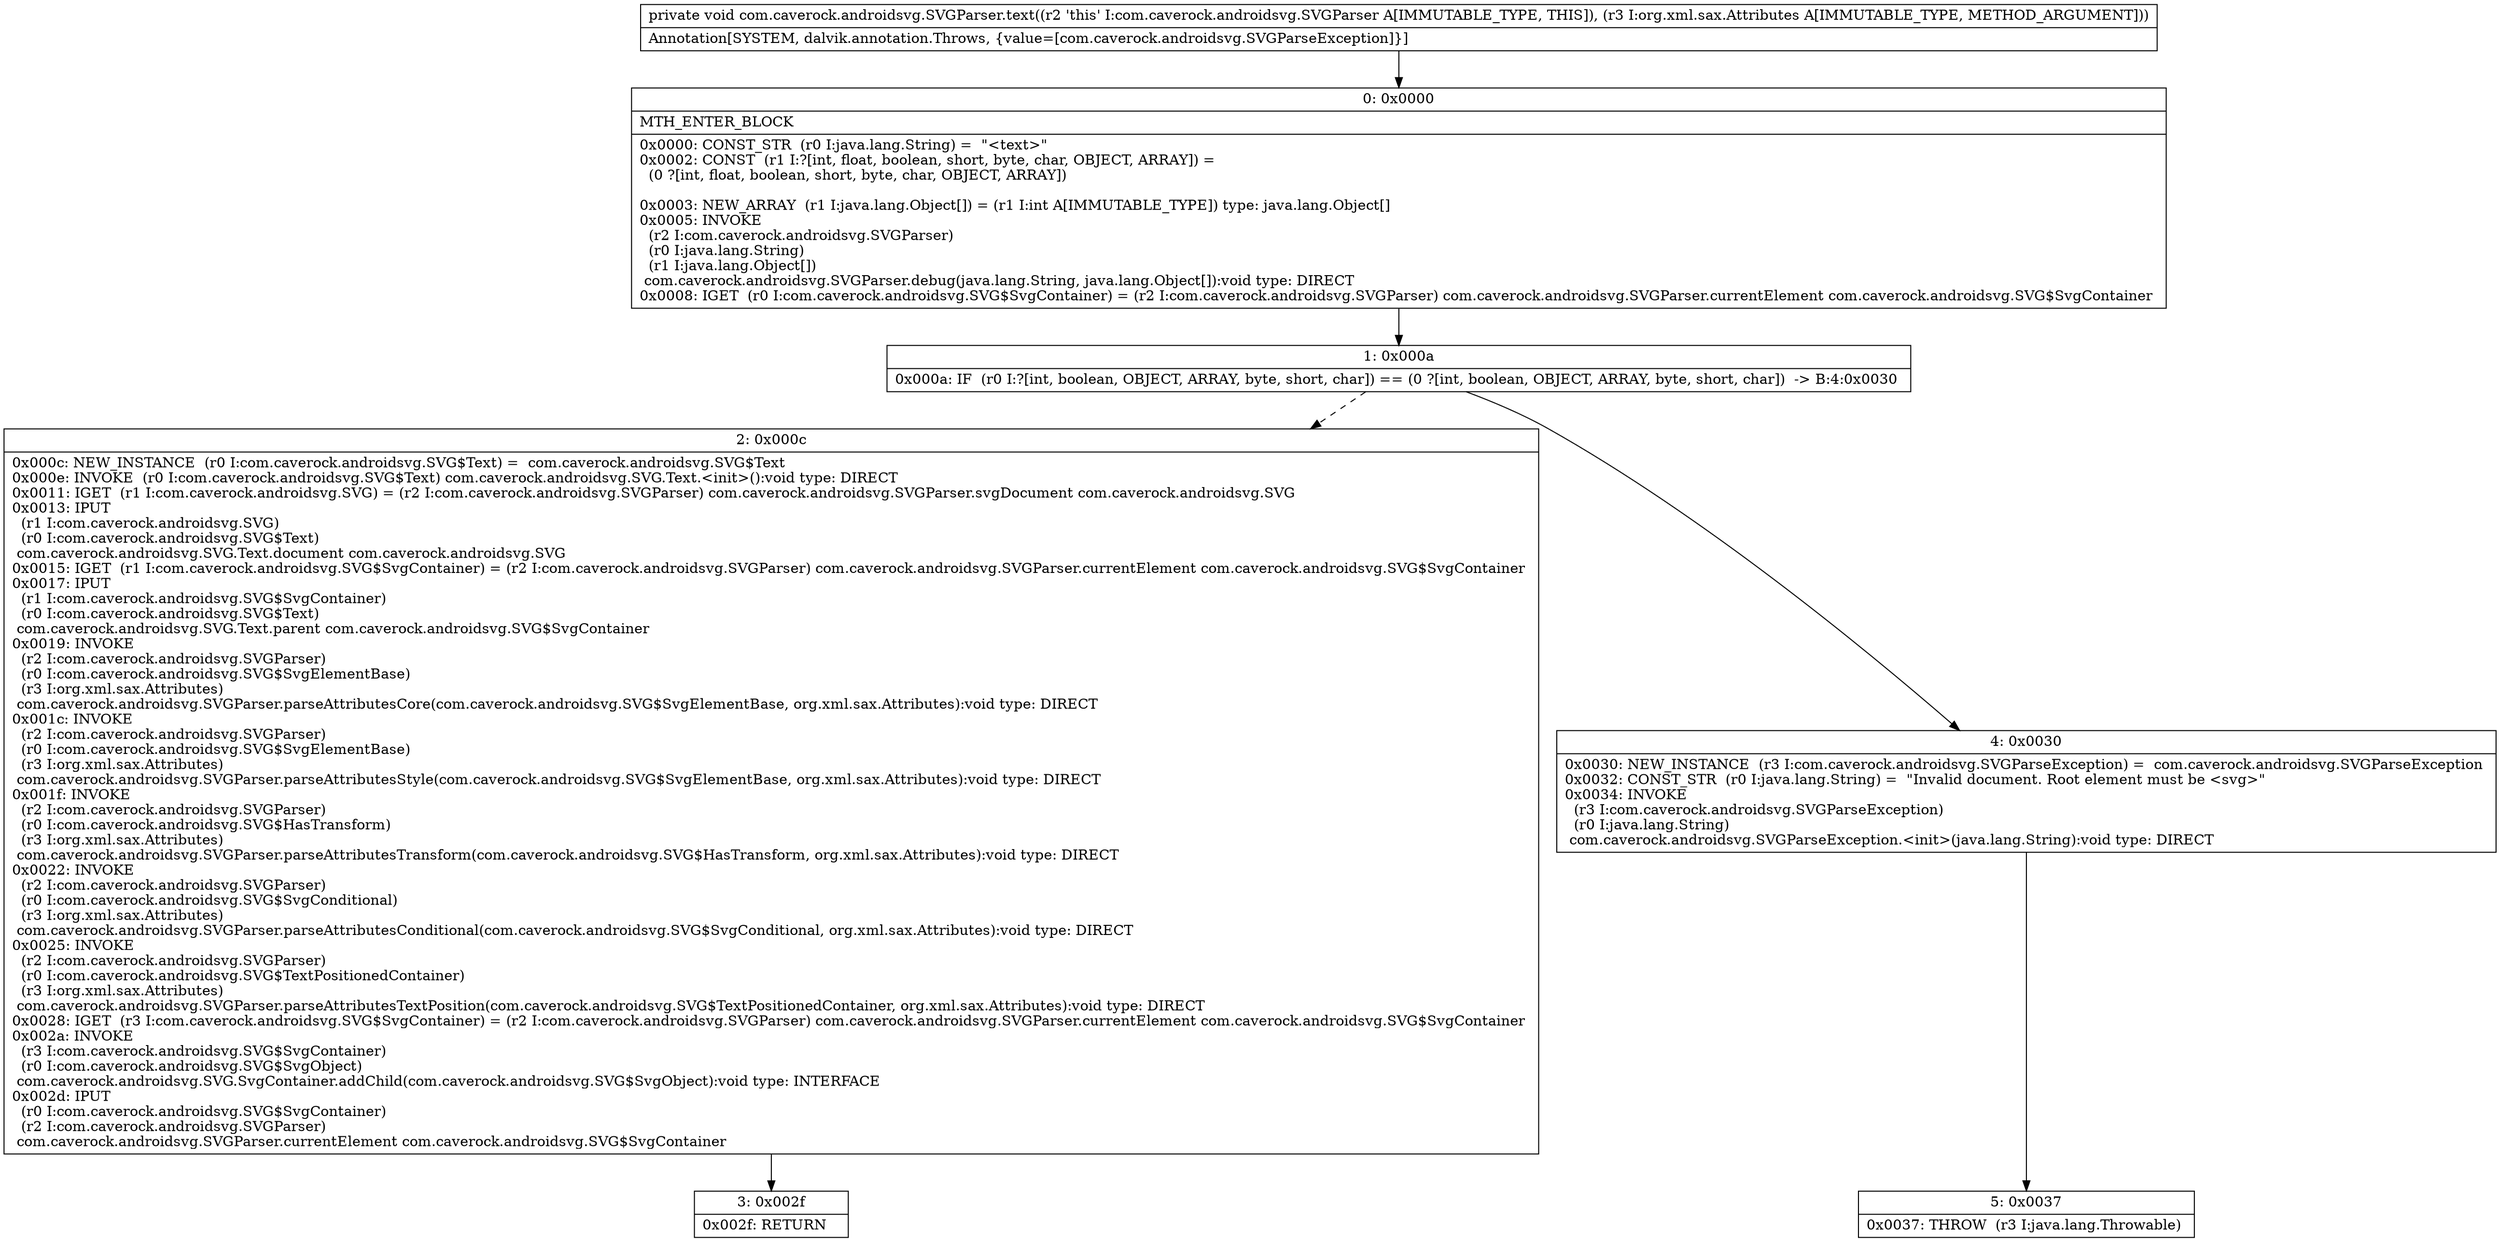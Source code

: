 digraph "CFG forcom.caverock.androidsvg.SVGParser.text(Lorg\/xml\/sax\/Attributes;)V" {
Node_0 [shape=record,label="{0\:\ 0x0000|MTH_ENTER_BLOCK\l|0x0000: CONST_STR  (r0 I:java.lang.String) =  \"\<text\>\" \l0x0002: CONST  (r1 I:?[int, float, boolean, short, byte, char, OBJECT, ARRAY]) = \l  (0 ?[int, float, boolean, short, byte, char, OBJECT, ARRAY])\l \l0x0003: NEW_ARRAY  (r1 I:java.lang.Object[]) = (r1 I:int A[IMMUTABLE_TYPE]) type: java.lang.Object[] \l0x0005: INVOKE  \l  (r2 I:com.caverock.androidsvg.SVGParser)\l  (r0 I:java.lang.String)\l  (r1 I:java.lang.Object[])\l com.caverock.androidsvg.SVGParser.debug(java.lang.String, java.lang.Object[]):void type: DIRECT \l0x0008: IGET  (r0 I:com.caverock.androidsvg.SVG$SvgContainer) = (r2 I:com.caverock.androidsvg.SVGParser) com.caverock.androidsvg.SVGParser.currentElement com.caverock.androidsvg.SVG$SvgContainer \l}"];
Node_1 [shape=record,label="{1\:\ 0x000a|0x000a: IF  (r0 I:?[int, boolean, OBJECT, ARRAY, byte, short, char]) == (0 ?[int, boolean, OBJECT, ARRAY, byte, short, char])  \-\> B:4:0x0030 \l}"];
Node_2 [shape=record,label="{2\:\ 0x000c|0x000c: NEW_INSTANCE  (r0 I:com.caverock.androidsvg.SVG$Text) =  com.caverock.androidsvg.SVG$Text \l0x000e: INVOKE  (r0 I:com.caverock.androidsvg.SVG$Text) com.caverock.androidsvg.SVG.Text.\<init\>():void type: DIRECT \l0x0011: IGET  (r1 I:com.caverock.androidsvg.SVG) = (r2 I:com.caverock.androidsvg.SVGParser) com.caverock.androidsvg.SVGParser.svgDocument com.caverock.androidsvg.SVG \l0x0013: IPUT  \l  (r1 I:com.caverock.androidsvg.SVG)\l  (r0 I:com.caverock.androidsvg.SVG$Text)\l com.caverock.androidsvg.SVG.Text.document com.caverock.androidsvg.SVG \l0x0015: IGET  (r1 I:com.caverock.androidsvg.SVG$SvgContainer) = (r2 I:com.caverock.androidsvg.SVGParser) com.caverock.androidsvg.SVGParser.currentElement com.caverock.androidsvg.SVG$SvgContainer \l0x0017: IPUT  \l  (r1 I:com.caverock.androidsvg.SVG$SvgContainer)\l  (r0 I:com.caverock.androidsvg.SVG$Text)\l com.caverock.androidsvg.SVG.Text.parent com.caverock.androidsvg.SVG$SvgContainer \l0x0019: INVOKE  \l  (r2 I:com.caverock.androidsvg.SVGParser)\l  (r0 I:com.caverock.androidsvg.SVG$SvgElementBase)\l  (r3 I:org.xml.sax.Attributes)\l com.caverock.androidsvg.SVGParser.parseAttributesCore(com.caverock.androidsvg.SVG$SvgElementBase, org.xml.sax.Attributes):void type: DIRECT \l0x001c: INVOKE  \l  (r2 I:com.caverock.androidsvg.SVGParser)\l  (r0 I:com.caverock.androidsvg.SVG$SvgElementBase)\l  (r3 I:org.xml.sax.Attributes)\l com.caverock.androidsvg.SVGParser.parseAttributesStyle(com.caverock.androidsvg.SVG$SvgElementBase, org.xml.sax.Attributes):void type: DIRECT \l0x001f: INVOKE  \l  (r2 I:com.caverock.androidsvg.SVGParser)\l  (r0 I:com.caverock.androidsvg.SVG$HasTransform)\l  (r3 I:org.xml.sax.Attributes)\l com.caverock.androidsvg.SVGParser.parseAttributesTransform(com.caverock.androidsvg.SVG$HasTransform, org.xml.sax.Attributes):void type: DIRECT \l0x0022: INVOKE  \l  (r2 I:com.caverock.androidsvg.SVGParser)\l  (r0 I:com.caverock.androidsvg.SVG$SvgConditional)\l  (r3 I:org.xml.sax.Attributes)\l com.caverock.androidsvg.SVGParser.parseAttributesConditional(com.caverock.androidsvg.SVG$SvgConditional, org.xml.sax.Attributes):void type: DIRECT \l0x0025: INVOKE  \l  (r2 I:com.caverock.androidsvg.SVGParser)\l  (r0 I:com.caverock.androidsvg.SVG$TextPositionedContainer)\l  (r3 I:org.xml.sax.Attributes)\l com.caverock.androidsvg.SVGParser.parseAttributesTextPosition(com.caverock.androidsvg.SVG$TextPositionedContainer, org.xml.sax.Attributes):void type: DIRECT \l0x0028: IGET  (r3 I:com.caverock.androidsvg.SVG$SvgContainer) = (r2 I:com.caverock.androidsvg.SVGParser) com.caverock.androidsvg.SVGParser.currentElement com.caverock.androidsvg.SVG$SvgContainer \l0x002a: INVOKE  \l  (r3 I:com.caverock.androidsvg.SVG$SvgContainer)\l  (r0 I:com.caverock.androidsvg.SVG$SvgObject)\l com.caverock.androidsvg.SVG.SvgContainer.addChild(com.caverock.androidsvg.SVG$SvgObject):void type: INTERFACE \l0x002d: IPUT  \l  (r0 I:com.caverock.androidsvg.SVG$SvgContainer)\l  (r2 I:com.caverock.androidsvg.SVGParser)\l com.caverock.androidsvg.SVGParser.currentElement com.caverock.androidsvg.SVG$SvgContainer \l}"];
Node_3 [shape=record,label="{3\:\ 0x002f|0x002f: RETURN   \l}"];
Node_4 [shape=record,label="{4\:\ 0x0030|0x0030: NEW_INSTANCE  (r3 I:com.caverock.androidsvg.SVGParseException) =  com.caverock.androidsvg.SVGParseException \l0x0032: CONST_STR  (r0 I:java.lang.String) =  \"Invalid document. Root element must be \<svg\>\" \l0x0034: INVOKE  \l  (r3 I:com.caverock.androidsvg.SVGParseException)\l  (r0 I:java.lang.String)\l com.caverock.androidsvg.SVGParseException.\<init\>(java.lang.String):void type: DIRECT \l}"];
Node_5 [shape=record,label="{5\:\ 0x0037|0x0037: THROW  (r3 I:java.lang.Throwable) \l}"];
MethodNode[shape=record,label="{private void com.caverock.androidsvg.SVGParser.text((r2 'this' I:com.caverock.androidsvg.SVGParser A[IMMUTABLE_TYPE, THIS]), (r3 I:org.xml.sax.Attributes A[IMMUTABLE_TYPE, METHOD_ARGUMENT]))  | Annotation[SYSTEM, dalvik.annotation.Throws, \{value=[com.caverock.androidsvg.SVGParseException]\}]\l}"];
MethodNode -> Node_0;
Node_0 -> Node_1;
Node_1 -> Node_2[style=dashed];
Node_1 -> Node_4;
Node_2 -> Node_3;
Node_4 -> Node_5;
}

